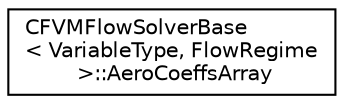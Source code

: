 digraph "Graphical Class Hierarchy"
{
 // LATEX_PDF_SIZE
  edge [fontname="Helvetica",fontsize="10",labelfontname="Helvetica",labelfontsize="10"];
  node [fontname="Helvetica",fontsize="10",shape=record];
  rankdir="LR";
  Node0 [label="CFVMFlowSolverBase\l\< VariableType, FlowRegime\l \>::AeroCoeffsArray",height=0.2,width=0.4,color="black", fillcolor="white", style="filled",URL="$structCFVMFlowSolverBase_1_1AeroCoeffsArray.html",tooltip="Auxilary types to store common aero coefficients (avoids repeating oneself so much)."];
}
